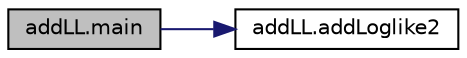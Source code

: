 digraph "addLL.main"
{
  edge [fontname="Helvetica",fontsize="10",labelfontname="Helvetica",labelfontsize="10"];
  node [fontname="Helvetica",fontsize="10",shape=record];
  rankdir="LR";
  Node3 [label="addLL.main",height=0.2,width=0.4,color="black", fillcolor="grey75", style="filled", fontcolor="black"];
  Node3 -> Node4 [color="midnightblue",fontsize="10",style="solid",fontname="Helvetica"];
  Node4 [label="addLL.addLoglike2",height=0.2,width=0.4,color="black", fillcolor="white", style="filled",URL="$namespaceadd_l_l.html#aa96a722d0234136b34ff4a5e5cd181d0"];
}
